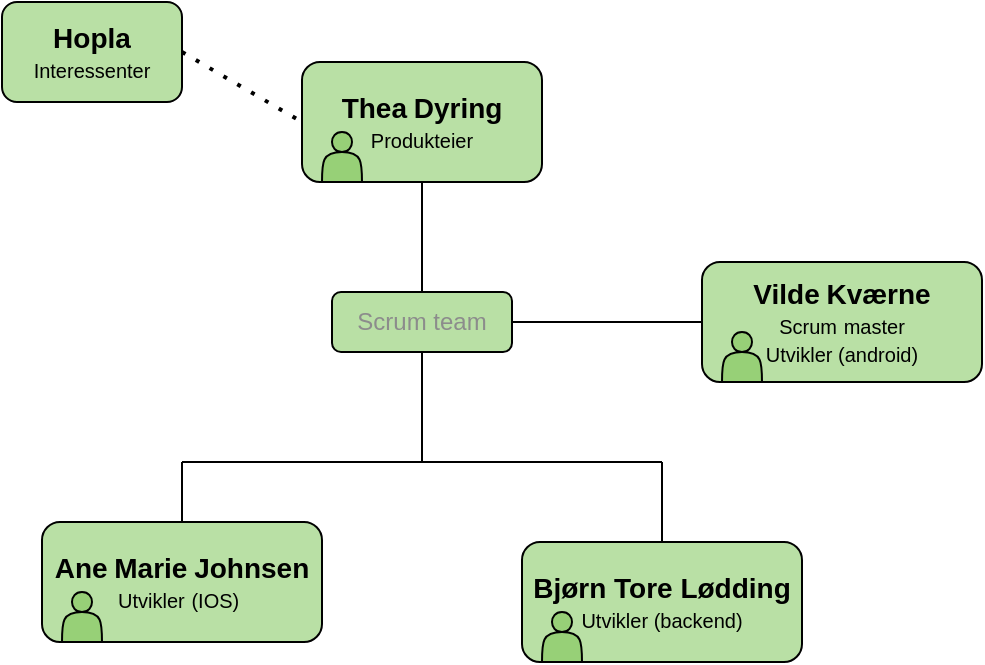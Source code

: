 <mxfile version="25.0.1">
  <diagram name="Page-1" id="IW2qgjcqFQWp157erx7R">
    <mxGraphModel dx="1026" dy="452" grid="1" gridSize="10" guides="1" tooltips="1" connect="1" arrows="1" fold="1" page="1" pageScale="1" pageWidth="827" pageHeight="1169" math="0" shadow="0">
      <root>
        <mxCell id="0" />
        <mxCell id="1" parent="0" />
        <mxCell id="1_9A5mVEu5qlfA6SzD79-1" value="&lt;font color=&quot;#8c8c8c&quot;&gt;Scrum team&lt;/font&gt;" style="rounded=1;whiteSpace=wrap;html=1;fillColor=#B9E0A5;" vertex="1" parent="1">
          <mxGeometry x="395" y="255" width="90" height="30" as="geometry" />
        </mxCell>
        <mxCell id="1_9A5mVEu5qlfA6SzD79-2" value="&lt;font style=&quot;font-size: 14px;&quot;&gt;&lt;b&gt;Hopla&lt;/b&gt;&lt;/font&gt;&lt;div&gt;&lt;font style=&quot;font-size: 10px;&quot;&gt;Interessenter&lt;/font&gt;&lt;/div&gt;" style="rounded=1;whiteSpace=wrap;html=1;fillColor=#B9E0A5;" vertex="1" parent="1">
          <mxGeometry x="230" y="110" width="90" height="50" as="geometry" />
        </mxCell>
        <mxCell id="1_9A5mVEu5qlfA6SzD79-3" value="&lt;font style=&quot;font-size: 14px;&quot;&gt;&lt;b&gt;Thea&lt;/b&gt;&lt;/font&gt; &lt;font style=&quot;font-size: 14px;&quot;&gt;&lt;b&gt;Dyring&lt;/b&gt;&lt;/font&gt;&lt;div&gt;&lt;font style=&quot;font-size: 10px;&quot;&gt;Produkteier&lt;/font&gt;&lt;/div&gt;" style="rounded=1;whiteSpace=wrap;html=1;fillColor=#B9E0A5;" vertex="1" parent="1">
          <mxGeometry x="380" y="140" width="120" height="60" as="geometry" />
        </mxCell>
        <mxCell id="1_9A5mVEu5qlfA6SzD79-4" value="&lt;font style=&quot;font-size: 14px;&quot;&gt;&lt;b&gt;Vilde&lt;/b&gt;&lt;/font&gt; &lt;font style=&quot;font-size: 14px;&quot;&gt;&lt;b&gt;Kværne&lt;/b&gt;&lt;/font&gt;&lt;div&gt;&lt;font style=&quot;font-size: 10px;&quot;&gt;Scrum&lt;/font&gt; &lt;font style=&quot;font-size: 10px;&quot;&gt;master&lt;/font&gt;&lt;/div&gt;&lt;div&gt;&lt;font style=&quot;font-size: 10px;&quot;&gt;Utvikler (android&lt;/font&gt;&lt;font style=&quot;font-size: 10px;&quot;&gt;)&lt;/font&gt;&lt;/div&gt;" style="rounded=1;whiteSpace=wrap;html=1;fillColor=#B9E0A5;" vertex="1" parent="1">
          <mxGeometry x="580" y="240" width="140" height="60" as="geometry" />
        </mxCell>
        <mxCell id="1_9A5mVEu5qlfA6SzD79-5" value="&lt;font style=&quot;font-size: 14px;&quot;&gt;&lt;b&gt;Ane&lt;/b&gt;&lt;/font&gt; &lt;b&gt;&lt;font style=&quot;font-size: 14px;&quot;&gt;Marie&lt;/font&gt;&lt;/b&gt; &lt;font style=&quot;font-size: 14px;&quot;&gt;&lt;b&gt;Johnsen&lt;/b&gt;&lt;/font&gt;&lt;div&gt;&lt;font style=&quot;font-size: 10px;&quot;&gt;Utvikler&lt;/font&gt; &lt;font style=&quot;font-size: 10px;&quot;&gt;(&lt;/font&gt;&lt;font style=&quot;font-size: 10px;&quot;&gt;IOS&lt;/font&gt;&lt;font style=&quot;font-size: 10px;&quot;&gt;)&lt;/font&gt;&amp;nbsp;&lt;/div&gt;" style="rounded=1;whiteSpace=wrap;html=1;fillColor=#B9E0A5;" vertex="1" parent="1">
          <mxGeometry x="250" y="370" width="140" height="60" as="geometry" />
        </mxCell>
        <mxCell id="1_9A5mVEu5qlfA6SzD79-6" value="&lt;font style=&quot;font-size: 14px;&quot;&gt;&lt;b&gt;Bjørn Tore Lødding&lt;/b&gt;&lt;/font&gt;&lt;div&gt;&lt;font style=&quot;font-size: 10px;&quot;&gt;Utvikler&lt;b&gt; &lt;/b&gt;(backend)&lt;/font&gt;&lt;/div&gt;" style="rounded=1;whiteSpace=wrap;html=1;fillColor=#B9E0A5;" vertex="1" parent="1">
          <mxGeometry x="490" y="380" width="140" height="60" as="geometry" />
        </mxCell>
        <mxCell id="1_9A5mVEu5qlfA6SzD79-7" value="" style="endArrow=none;html=1;rounded=0;exitX=0.5;exitY=0;exitDx=0;exitDy=0;" edge="1" parent="1" source="1_9A5mVEu5qlfA6SzD79-1" target="1_9A5mVEu5qlfA6SzD79-3">
          <mxGeometry width="50" height="50" relative="1" as="geometry">
            <mxPoint x="450" y="270" as="sourcePoint" />
            <mxPoint x="500" y="220" as="targetPoint" />
          </mxGeometry>
        </mxCell>
        <mxCell id="1_9A5mVEu5qlfA6SzD79-10" value="" style="endArrow=none;html=1;rounded=0;exitX=1;exitY=0.5;exitDx=0;exitDy=0;" edge="1" parent="1" source="1_9A5mVEu5qlfA6SzD79-1" target="1_9A5mVEu5qlfA6SzD79-4">
          <mxGeometry width="50" height="50" relative="1" as="geometry">
            <mxPoint x="500" y="270" as="sourcePoint" />
            <mxPoint x="520" y="220" as="targetPoint" />
          </mxGeometry>
        </mxCell>
        <mxCell id="1_9A5mVEu5qlfA6SzD79-11" value="" style="endArrow=none;dashed=1;html=1;dashPattern=1 3;strokeWidth=2;rounded=0;entryX=0;entryY=0.5;entryDx=0;entryDy=0;exitX=1;exitY=0.5;exitDx=0;exitDy=0;" edge="1" parent="1" source="1_9A5mVEu5qlfA6SzD79-2" target="1_9A5mVEu5qlfA6SzD79-3">
          <mxGeometry width="50" height="50" relative="1" as="geometry">
            <mxPoint x="470" y="270" as="sourcePoint" />
            <mxPoint x="520" y="220" as="targetPoint" />
          </mxGeometry>
        </mxCell>
        <mxCell id="1_9A5mVEu5qlfA6SzD79-12" value="" style="endArrow=none;html=1;rounded=0;entryX=0.5;entryY=1;entryDx=0;entryDy=0;" edge="1" parent="1" target="1_9A5mVEu5qlfA6SzD79-1">
          <mxGeometry width="50" height="50" relative="1" as="geometry">
            <mxPoint x="440" y="340" as="sourcePoint" />
            <mxPoint x="520" y="220" as="targetPoint" />
          </mxGeometry>
        </mxCell>
        <mxCell id="1_9A5mVEu5qlfA6SzD79-13" value="" style="endArrow=none;html=1;rounded=0;" edge="1" parent="1">
          <mxGeometry width="50" height="50" relative="1" as="geometry">
            <mxPoint x="320" y="340" as="sourcePoint" />
            <mxPoint x="440" y="340" as="targetPoint" />
          </mxGeometry>
        </mxCell>
        <mxCell id="1_9A5mVEu5qlfA6SzD79-14" value="" style="endArrow=none;html=1;rounded=0;" edge="1" parent="1">
          <mxGeometry width="50" height="50" relative="1" as="geometry">
            <mxPoint x="440" y="340" as="sourcePoint" />
            <mxPoint x="560" y="340" as="targetPoint" />
          </mxGeometry>
        </mxCell>
        <mxCell id="1_9A5mVEu5qlfA6SzD79-15" value="" style="endArrow=none;html=1;rounded=0;exitX=0.5;exitY=0;exitDx=0;exitDy=0;" edge="1" parent="1" source="1_9A5mVEu5qlfA6SzD79-5">
          <mxGeometry width="50" height="50" relative="1" as="geometry">
            <mxPoint x="470" y="270" as="sourcePoint" />
            <mxPoint x="320" y="340" as="targetPoint" />
          </mxGeometry>
        </mxCell>
        <mxCell id="1_9A5mVEu5qlfA6SzD79-16" value="" style="endArrow=none;html=1;rounded=0;exitX=0.5;exitY=0;exitDx=0;exitDy=0;" edge="1" parent="1" source="1_9A5mVEu5qlfA6SzD79-6">
          <mxGeometry width="50" height="50" relative="1" as="geometry">
            <mxPoint x="470" y="270" as="sourcePoint" />
            <mxPoint x="560" y="340" as="targetPoint" />
          </mxGeometry>
        </mxCell>
        <mxCell id="1_9A5mVEu5qlfA6SzD79-17" value="" style="shape=actor;whiteSpace=wrap;html=1;fillColor=#97D077;" vertex="1" parent="1">
          <mxGeometry x="390" y="175" width="20" height="25" as="geometry" />
        </mxCell>
        <mxCell id="1_9A5mVEu5qlfA6SzD79-18" value="" style="shape=actor;whiteSpace=wrap;html=1;fillColor=#97D077;" vertex="1" parent="1">
          <mxGeometry x="590" y="275" width="20" height="25" as="geometry" />
        </mxCell>
        <mxCell id="1_9A5mVEu5qlfA6SzD79-19" value="" style="shape=actor;whiteSpace=wrap;html=1;fillColor=#97D077;" vertex="1" parent="1">
          <mxGeometry x="500" y="415" width="20" height="25" as="geometry" />
        </mxCell>
        <mxCell id="1_9A5mVEu5qlfA6SzD79-20" value="" style="shape=actor;whiteSpace=wrap;html=1;fillColor=#97D077;" vertex="1" parent="1">
          <mxGeometry x="260" y="405" width="20" height="25" as="geometry" />
        </mxCell>
      </root>
    </mxGraphModel>
  </diagram>
</mxfile>
